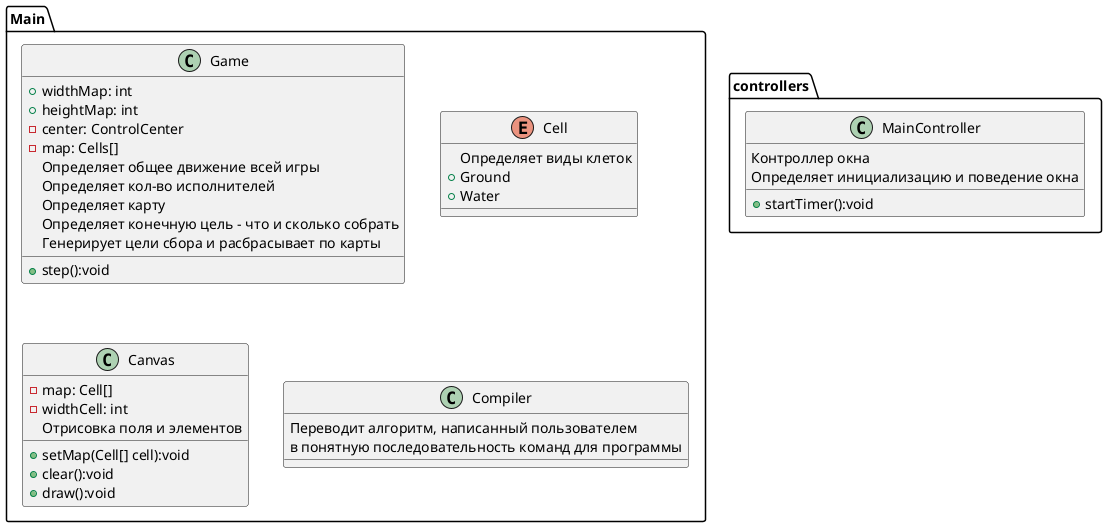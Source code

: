 @startuml

package Main {

    class Game {
        +widthMap: int
        +heightMap: int
        -center: ControlCenter
        -map: Cells[]
        +step():void
        Определяет общее движение всей игры
        Определяет кол-во исполнителей
        Определяет карту
        Определяет конечную цель - что и сколько собрать
        Генерирует цели сбора и расбрасывает по карты
    }

    Enum Cell {
    Определяет виды клеток
        +Ground
        +Water
    }


    class Canvas {
        -map: Cell[]
        -widthCell: int
        +setMap(Cell[] cell):void
        +clear():void
        +draw():void
        Отрисовка поля и элементов
    }


    class Compiler {
        Переводит алгоритм, написанный пользователем
        в понятную последовательность команд для программы
    }

}

package controllers {
    class MainController {
        +startTimer():void
        Контроллер окна
        Определяет инициализацию и поведение окна
    }
}

@enduml